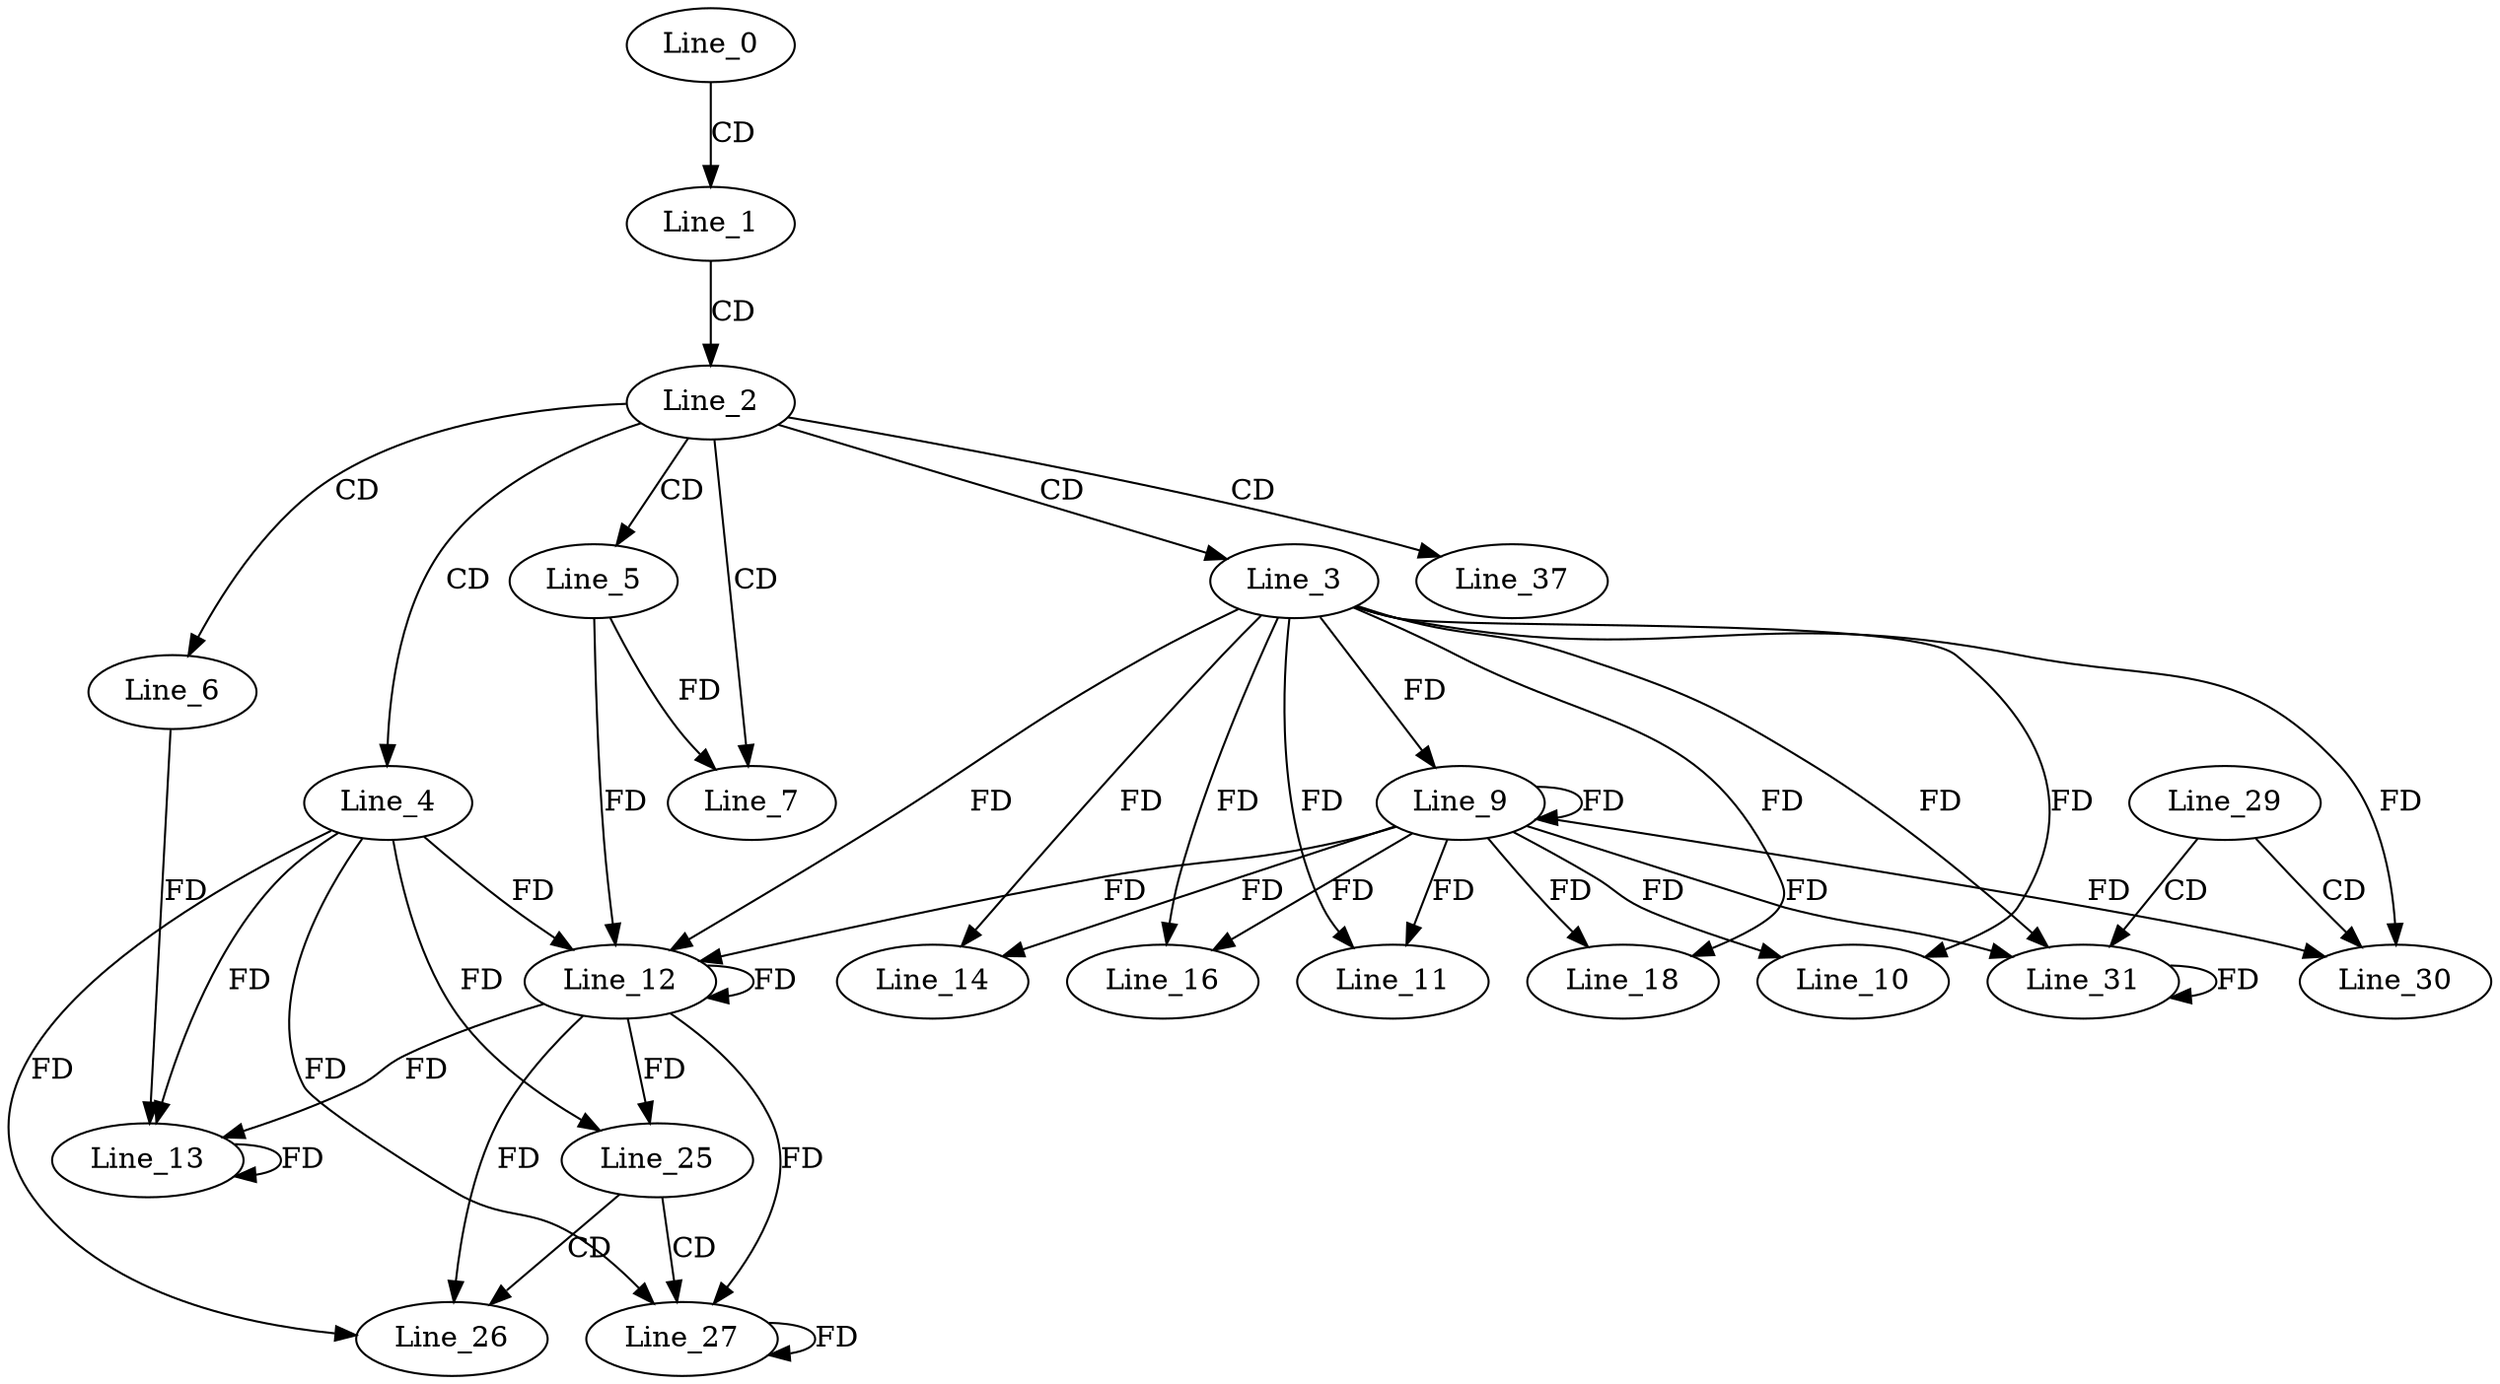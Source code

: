 digraph G {
  Line_0;
  Line_1;
  Line_2;
  Line_3;
  Line_4;
  Line_5;
  Line_6;
  Line_7;
  Line_9;
  Line_9;
  Line_10;
  Line_11;
  Line_12;
  Line_12;
  Line_12;
  Line_13;
  Line_13;
  Line_14;
  Line_16;
  Line_18;
  Line_25;
  Line_26;
  Line_27;
  Line_29;
  Line_30;
  Line_31;
  Line_37;
  Line_0 -> Line_1 [ label="CD" ];
  Line_1 -> Line_2 [ label="CD" ];
  Line_2 -> Line_3 [ label="CD" ];
  Line_2 -> Line_4 [ label="CD" ];
  Line_2 -> Line_5 [ label="CD" ];
  Line_2 -> Line_6 [ label="CD" ];
  Line_2 -> Line_7 [ label="CD" ];
  Line_5 -> Line_7 [ label="FD" ];
  Line_3 -> Line_9 [ label="FD" ];
  Line_9 -> Line_9 [ label="FD" ];
  Line_3 -> Line_10 [ label="FD" ];
  Line_9 -> Line_10 [ label="FD" ];
  Line_3 -> Line_11 [ label="FD" ];
  Line_9 -> Line_11 [ label="FD" ];
  Line_4 -> Line_12 [ label="FD" ];
  Line_12 -> Line_12 [ label="FD" ];
  Line_3 -> Line_12 [ label="FD" ];
  Line_9 -> Line_12 [ label="FD" ];
  Line_5 -> Line_12 [ label="FD" ];
  Line_6 -> Line_13 [ label="FD" ];
  Line_13 -> Line_13 [ label="FD" ];
  Line_4 -> Line_13 [ label="FD" ];
  Line_12 -> Line_13 [ label="FD" ];
  Line_3 -> Line_14 [ label="FD" ];
  Line_9 -> Line_14 [ label="FD" ];
  Line_3 -> Line_16 [ label="FD" ];
  Line_9 -> Line_16 [ label="FD" ];
  Line_3 -> Line_18 [ label="FD" ];
  Line_9 -> Line_18 [ label="FD" ];
  Line_4 -> Line_25 [ label="FD" ];
  Line_12 -> Line_25 [ label="FD" ];
  Line_25 -> Line_26 [ label="CD" ];
  Line_4 -> Line_26 [ label="FD" ];
  Line_12 -> Line_26 [ label="FD" ];
  Line_25 -> Line_27 [ label="CD" ];
  Line_4 -> Line_27 [ label="FD" ];
  Line_12 -> Line_27 [ label="FD" ];
  Line_27 -> Line_27 [ label="FD" ];
  Line_29 -> Line_30 [ label="CD" ];
  Line_3 -> Line_30 [ label="FD" ];
  Line_9 -> Line_30 [ label="FD" ];
  Line_29 -> Line_31 [ label="CD" ];
  Line_3 -> Line_31 [ label="FD" ];
  Line_9 -> Line_31 [ label="FD" ];
  Line_31 -> Line_31 [ label="FD" ];
  Line_2 -> Line_37 [ label="CD" ];
}
